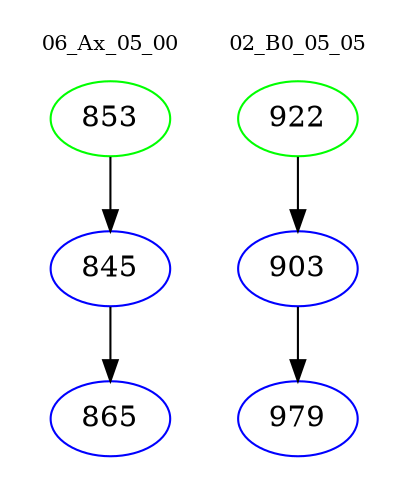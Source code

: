 digraph{
subgraph cluster_0 {
color = white
label = "06_Ax_05_00";
fontsize=10;
T0_853 [label="853", color="green"]
T0_853 -> T0_845 [color="black"]
T0_845 [label="845", color="blue"]
T0_845 -> T0_865 [color="black"]
T0_865 [label="865", color="blue"]
}
subgraph cluster_1 {
color = white
label = "02_B0_05_05";
fontsize=10;
T1_922 [label="922", color="green"]
T1_922 -> T1_903 [color="black"]
T1_903 [label="903", color="blue"]
T1_903 -> T1_979 [color="black"]
T1_979 [label="979", color="blue"]
}
}
